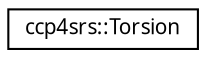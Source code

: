 digraph "Graphical Class Hierarchy"
{
  edge [fontname="FreeSans.ttf",fontsize="10",labelfontname="FreeSans.ttf",labelfontsize="10"];
  node [fontname="FreeSans.ttf",fontsize="10",shape=record];
  rankdir="LR";
  Node1 [label="ccp4srs::Torsion",height=0.2,width=0.4,color="black", fillcolor="white", style="filled",URL="$classccp4srs_1_1_torsion.html"];
}
